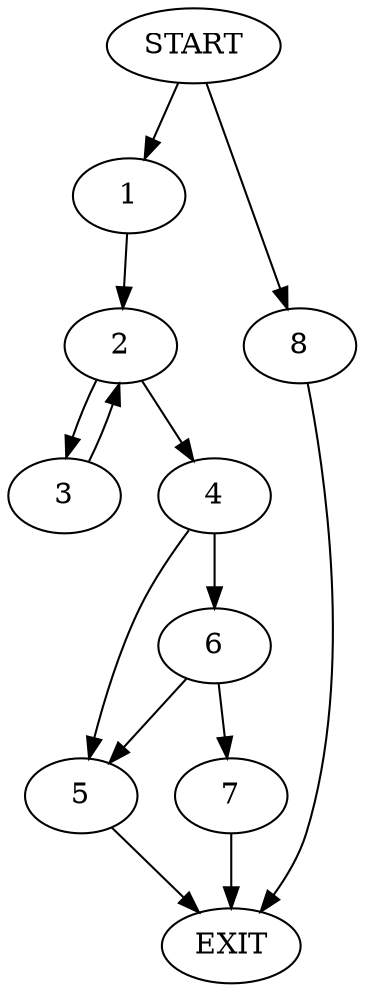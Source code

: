 digraph {
0 [label="START"]
9 [label="EXIT"]
0 -> 1
1 -> 2
2 -> 3
2 -> 4
3 -> 2
4 -> 5
4 -> 6
5 -> 9
6 -> 5
6 -> 7
0 -> 8
8 -> 9
7 -> 9
}
